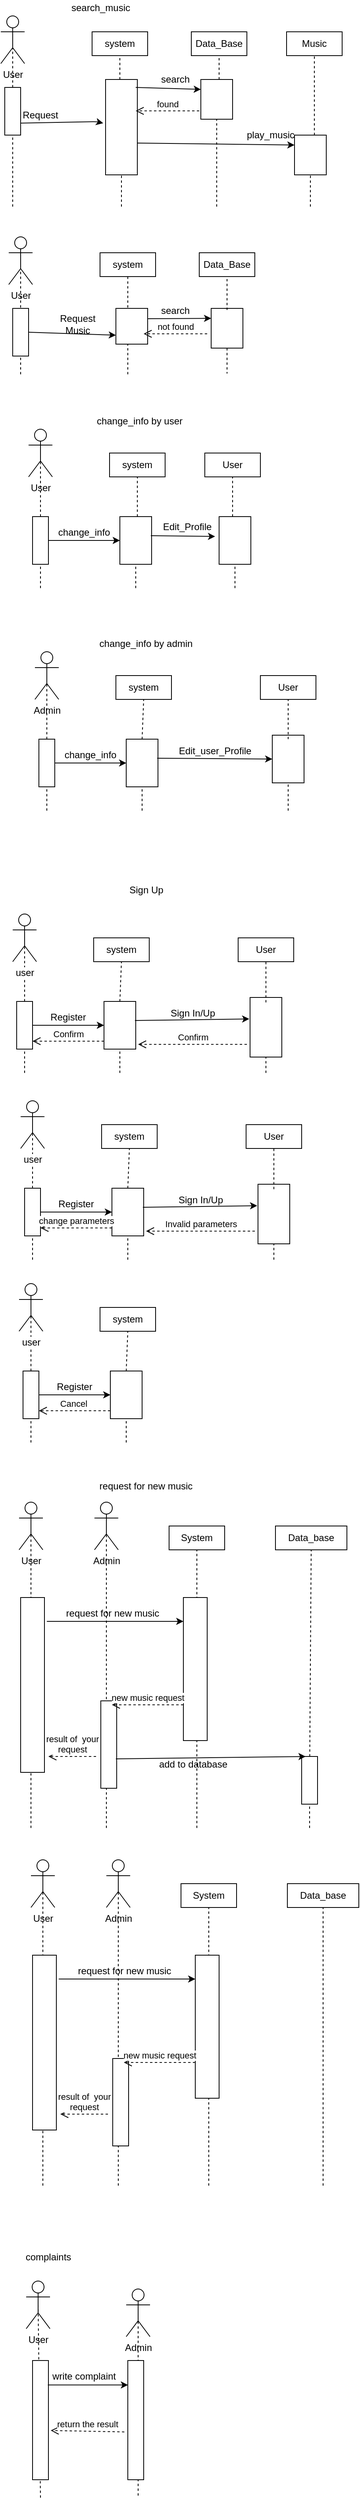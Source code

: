 <mxfile version="10.6.6" type="github"><diagram id="rSaOnDdamLWMES4_nsrw" name="Page-1"><mxGraphModel dx="797" dy="293" grid="1" gridSize="10" guides="1" tooltips="1" connect="1" arrows="1" fold="1" page="1" pageScale="1" pageWidth="850" pageHeight="1100" math="0" shadow="0"><root><mxCell id="0"/><mxCell id="1" parent="0"/><mxCell id="3tnCIt5i88Ls6T7jDAOq-1" value="User&lt;br&gt;" style="shape=umlActor;verticalLabelPosition=bottom;labelBackgroundColor=#ffffff;verticalAlign=top;html=1;outlineConnect=0;" vertex="1" parent="1"><mxGeometry x="70" y="40" width="30" height="60" as="geometry"/></mxCell><mxCell id="3tnCIt5i88Ls6T7jDAOq-4" value="system" style="rounded=0;whiteSpace=wrap;html=1;" vertex="1" parent="1"><mxGeometry x="185" y="60" width="70" height="30" as="geometry"/></mxCell><mxCell id="3tnCIt5i88Ls6T7jDAOq-5" value="Data_Base" style="rounded=0;whiteSpace=wrap;html=1;" vertex="1" parent="1"><mxGeometry x="310" y="60" width="70" height="30" as="geometry"/></mxCell><mxCell id="3tnCIt5i88Ls6T7jDAOq-6" value="Music" style="rounded=0;whiteSpace=wrap;html=1;" vertex="1" parent="1"><mxGeometry x="430" y="60" width="70" height="30" as="geometry"/></mxCell><mxCell id="3tnCIt5i88Ls6T7jDAOq-8" value="" style="endArrow=classic;html=1;" edge="1" parent="1"><mxGeometry width="50" height="50" relative="1" as="geometry"><mxPoint x="90" y="175" as="sourcePoint"/><mxPoint x="199" y="175" as="targetPoint"/><Array as="points"><mxPoint x="190" y="173"/></Array></mxGeometry></mxCell><mxCell id="3tnCIt5i88Ls6T7jDAOq-9" value="" style="rounded=0;whiteSpace=wrap;html=1;" vertex="1" parent="1"><mxGeometry x="202" y="120" width="40" height="120" as="geometry"/></mxCell><mxCell id="3tnCIt5i88Ls6T7jDAOq-10" value="Request" style="text;html=1;strokeColor=none;fillColor=none;align=center;verticalAlign=middle;whiteSpace=wrap;rounded=0;" vertex="1" parent="1"><mxGeometry x="100" y="155" width="40" height="20" as="geometry"/></mxCell><mxCell id="3tnCIt5i88Ls6T7jDAOq-11" value="" style="endArrow=classic;html=1;entryX=0;entryY=0.25;entryDx=0;entryDy=0;exitX=1;exitY=0.333;exitDx=0;exitDy=0;exitPerimeter=0;" edge="1" target="3tnCIt5i88Ls6T7jDAOq-12" parent="1"><mxGeometry width="50" height="50" relative="1" as="geometry"><mxPoint x="240" y="130" as="sourcePoint"/><mxPoint x="270" y="210" as="targetPoint"/></mxGeometry></mxCell><mxCell id="3tnCIt5i88Ls6T7jDAOq-12" value="" style="rounded=0;whiteSpace=wrap;html=1;" vertex="1" parent="1"><mxGeometry x="322" y="120" width="40" height="50" as="geometry"/></mxCell><mxCell id="3tnCIt5i88Ls6T7jDAOq-14" value="search" style="text;html=1;strokeColor=none;fillColor=none;align=center;verticalAlign=middle;whiteSpace=wrap;rounded=0;" vertex="1" parent="1"><mxGeometry x="270" y="110" width="40" height="20" as="geometry"/></mxCell><mxCell id="3tnCIt5i88Ls6T7jDAOq-15" value="" style="endArrow=classic;html=1;exitX=1;exitY=0.667;exitDx=0;exitDy=0;entryX=0;entryY=0.25;entryDx=0;entryDy=0;exitPerimeter=0;" edge="1" target="3tnCIt5i88Ls6T7jDAOq-16" parent="1" source="3tnCIt5i88Ls6T7jDAOq-9"><mxGeometry width="50" height="50" relative="1" as="geometry"><mxPoint x="366" y="203" as="sourcePoint"/><mxPoint x="454" y="198" as="targetPoint"/></mxGeometry></mxCell><mxCell id="3tnCIt5i88Ls6T7jDAOq-16" value="" style="rounded=0;whiteSpace=wrap;html=1;" vertex="1" parent="1"><mxGeometry x="440" y="190" width="40" height="50" as="geometry"/></mxCell><mxCell id="3tnCIt5i88Ls6T7jDAOq-17" value="play_music" style="text;html=1;strokeColor=none;fillColor=none;align=center;verticalAlign=middle;whiteSpace=wrap;rounded=0;" vertex="1" parent="1"><mxGeometry x="390" y="180" width="40" height="20" as="geometry"/></mxCell><mxCell id="3tnCIt5i88Ls6T7jDAOq-39" value="" style="endArrow=none;dashed=1;html=1;entryX=0.5;entryY=1;entryDx=0;entryDy=0;" edge="1" parent="1" target="3tnCIt5i88Ls6T7jDAOq-4"><mxGeometry width="50" height="50" relative="1" as="geometry"><mxPoint x="220" y="120" as="sourcePoint"/><mxPoint x="120" y="410" as="targetPoint"/></mxGeometry></mxCell><mxCell id="3tnCIt5i88Ls6T7jDAOq-40" value="" style="endArrow=none;dashed=1;html=1;entryX=0.5;entryY=1;entryDx=0;entryDy=0;" edge="1" parent="1" target="3tnCIt5i88Ls6T7jDAOq-5"><mxGeometry width="50" height="50" relative="1" as="geometry"><mxPoint x="345" y="120" as="sourcePoint"/><mxPoint x="370" y="230" as="targetPoint"/></mxGeometry></mxCell><mxCell id="3tnCIt5i88Ls6T7jDAOq-41" value="" style="endArrow=none;dashed=1;html=1;entryX=0.5;entryY=1;entryDx=0;entryDy=0;" edge="1" parent="1" target="3tnCIt5i88Ls6T7jDAOq-6"><mxGeometry width="50" height="50" relative="1" as="geometry"><mxPoint x="465" y="190" as="sourcePoint"/><mxPoint x="500" y="130" as="targetPoint"/></mxGeometry></mxCell><mxCell id="3tnCIt5i88Ls6T7jDAOq-42" value="User" style="shape=umlActor;verticalLabelPosition=bottom;labelBackgroundColor=#ffffff;verticalAlign=top;html=1;outlineConnect=0;" vertex="1" parent="1"><mxGeometry x="105" y="560" width="30" height="60" as="geometry"/></mxCell><mxCell id="3tnCIt5i88Ls6T7jDAOq-47" value="User" style="rounded=0;whiteSpace=wrap;html=1;" vertex="1" parent="1"><mxGeometry x="327" y="590" width="70" height="30" as="geometry"/></mxCell><mxCell id="3tnCIt5i88Ls6T7jDAOq-72" value="" style="endArrow=none;dashed=1;html=1;entryX=0.5;entryY=0.5;entryDx=0;entryDy=0;entryPerimeter=0;" edge="1" parent="1" target="3tnCIt5i88Ls6T7jDAOq-1"><mxGeometry width="50" height="50" relative="1" as="geometry"><mxPoint x="85" y="280" as="sourcePoint"/><mxPoint x="110" y="130" as="targetPoint"/></mxGeometry></mxCell><mxCell id="3tnCIt5i88Ls6T7jDAOq-74" value="system" style="rounded=0;whiteSpace=wrap;html=1;" vertex="1" parent="1"><mxGeometry x="207" y="590" width="70" height="30" as="geometry"/></mxCell><mxCell id="3tnCIt5i88Ls6T7jDAOq-75" value="" style="rounded=0;whiteSpace=wrap;html=1;" vertex="1" parent="1"><mxGeometry x="75" y="130" width="20" height="60" as="geometry"/></mxCell><mxCell id="3tnCIt5i88Ls6T7jDAOq-77" value="User&lt;br&gt;" style="shape=umlActor;verticalLabelPosition=bottom;labelBackgroundColor=#ffffff;verticalAlign=top;html=1;outlineConnect=0;" vertex="1" parent="1"><mxGeometry x="80" y="318" width="30" height="60" as="geometry"/></mxCell><mxCell id="3tnCIt5i88Ls6T7jDAOq-78" value="system" style="rounded=0;whiteSpace=wrap;html=1;" vertex="1" parent="1"><mxGeometry x="195" y="338" width="70" height="30" as="geometry"/></mxCell><mxCell id="3tnCIt5i88Ls6T7jDAOq-79" value="Data_Base" style="rounded=0;whiteSpace=wrap;html=1;" vertex="1" parent="1"><mxGeometry x="320" y="338" width="70" height="30" as="geometry"/></mxCell><mxCell id="3tnCIt5i88Ls6T7jDAOq-96" value="" style="rounded=0;whiteSpace=wrap;html=1;" vertex="1" parent="1"><mxGeometry x="335" y="408" width="40" height="50" as="geometry"/></mxCell><mxCell id="3tnCIt5i88Ls6T7jDAOq-100" value="" style="endArrow=none;dashed=1;html=1;entryX=0.5;entryY=1;entryDx=0;entryDy=0;" edge="1" target="3tnCIt5i88Ls6T7jDAOq-78" parent="1"><mxGeometry width="50" height="50" relative="1" as="geometry"><mxPoint x="230" y="491" as="sourcePoint"/><mxPoint x="130" y="688" as="targetPoint"/></mxGeometry></mxCell><mxCell id="3tnCIt5i88Ls6T7jDAOq-101" value="" style="endArrow=none;dashed=1;html=1;entryX=0.5;entryY=1;entryDx=0;entryDy=0;" edge="1" target="3tnCIt5i88Ls6T7jDAOq-79" parent="1"><mxGeometry width="50" height="50" relative="1" as="geometry"><mxPoint x="355" y="410" as="sourcePoint"/><mxPoint x="380" y="508" as="targetPoint"/></mxGeometry></mxCell><mxCell id="3tnCIt5i88Ls6T7jDAOq-103" value="" style="endArrow=none;dashed=1;html=1;entryX=0.5;entryY=0.5;entryDx=0;entryDy=0;entryPerimeter=0;" edge="1" target="3tnCIt5i88Ls6T7jDAOq-77" parent="1"><mxGeometry width="50" height="50" relative="1" as="geometry"><mxPoint x="95" y="491" as="sourcePoint"/><mxPoint x="120" y="408" as="targetPoint"/></mxGeometry></mxCell><mxCell id="3tnCIt5i88Ls6T7jDAOq-104" value="" style="rounded=0;whiteSpace=wrap;html=1;" vertex="1" parent="1"><mxGeometry x="85" y="408" width="20" height="60" as="geometry"/></mxCell><mxCell id="3tnCIt5i88Ls6T7jDAOq-106" value="" style="rounded=0;whiteSpace=wrap;html=1;" vertex="1" parent="1"><mxGeometry x="215" y="408" width="40" height="45" as="geometry"/></mxCell><mxCell id="3tnCIt5i88Ls6T7jDAOq-107" value="Request Music" style="text;html=1;strokeColor=none;fillColor=none;align=center;verticalAlign=middle;whiteSpace=wrap;rounded=0;" vertex="1" parent="1"><mxGeometry x="127" y="418" width="80" height="20" as="geometry"/></mxCell><mxCell id="3tnCIt5i88Ls6T7jDAOq-108" value="" style="endArrow=classic;html=1;entryX=0;entryY=0.25;entryDx=0;entryDy=0;exitX=1;exitY=0.289;exitDx=0;exitDy=0;exitPerimeter=0;" edge="1" parent="1" source="3tnCIt5i88Ls6T7jDAOq-106" target="3tnCIt5i88Ls6T7jDAOq-96"><mxGeometry width="50" height="50" relative="1" as="geometry"><mxPoint x="260" y="430.5" as="sourcePoint"/><mxPoint x="342" y="433.5" as="targetPoint"/></mxGeometry></mxCell><mxCell id="3tnCIt5i88Ls6T7jDAOq-109" value="search" style="text;html=1;strokeColor=none;fillColor=none;align=center;verticalAlign=middle;whiteSpace=wrap;rounded=0;" vertex="1" parent="1"><mxGeometry x="270" y="400.5" width="40" height="20" as="geometry"/></mxCell><mxCell id="3tnCIt5i88Ls6T7jDAOq-115" value="" style="endArrow=classic;html=1;exitX=1;exitY=0.5;exitDx=0;exitDy=0;entryX=0;entryY=0.75;entryDx=0;entryDy=0;" edge="1" parent="1" source="3tnCIt5i88Ls6T7jDAOq-104" target="3tnCIt5i88Ls6T7jDAOq-106"><mxGeometry width="50" height="50" relative="1" as="geometry"><mxPoint x="145" y="471" as="sourcePoint"/><mxPoint x="195" y="421" as="targetPoint"/></mxGeometry></mxCell><mxCell id="3tnCIt5i88Ls6T7jDAOq-116" value="search_music" style="text;html=1;strokeColor=none;fillColor=none;align=center;verticalAlign=middle;whiteSpace=wrap;rounded=0;" vertex="1" parent="1"><mxGeometry x="132" y="20" width="128" height="20" as="geometry"/></mxCell><mxCell id="3tnCIt5i88Ls6T7jDAOq-117" value="change_info by user" style="text;html=1;strokeColor=none;fillColor=none;align=center;verticalAlign=middle;whiteSpace=wrap;rounded=0;" vertex="1" parent="1"><mxGeometry x="180" y="540" width="130" height="20" as="geometry"/></mxCell><mxCell id="3tnCIt5i88Ls6T7jDAOq-121" value="" style="rounded=0;whiteSpace=wrap;html=1;" vertex="1" parent="1"><mxGeometry x="220" y="670" width="40" height="60" as="geometry"/></mxCell><mxCell id="3tnCIt5i88Ls6T7jDAOq-122" value="" style="endArrow=classic;html=1;entryX=0;entryY=0.5;entryDx=0;entryDy=0;" edge="1" target="3tnCIt5i88Ls6T7jDAOq-121" parent="1"><mxGeometry width="50" height="50" relative="1" as="geometry"><mxPoint x="120" y="700" as="sourcePoint"/><mxPoint x="220" y="725" as="targetPoint"/></mxGeometry></mxCell><mxCell id="3tnCIt5i88Ls6T7jDAOq-123" value="change_info" style="text;html=1;strokeColor=none;fillColor=none;align=center;verticalAlign=middle;whiteSpace=wrap;rounded=0;" vertex="1" parent="1"><mxGeometry x="155" y="680" width="40" height="20" as="geometry"/></mxCell><mxCell id="3tnCIt5i88Ls6T7jDAOq-125" value="" style="endArrow=classic;html=1;entryX=0;entryY=0.5;entryDx=0;entryDy=0;exitX=0.975;exitY=0.4;exitDx=0;exitDy=0;exitPerimeter=0;" edge="1" source="3tnCIt5i88Ls6T7jDAOq-121" parent="1"><mxGeometry width="50" height="50" relative="1" as="geometry"><mxPoint x="440" y="775" as="sourcePoint"/><mxPoint x="340" y="695" as="targetPoint"/></mxGeometry></mxCell><mxCell id="3tnCIt5i88Ls6T7jDAOq-126" value="Edit_Profile" style="text;html=1;strokeColor=none;fillColor=none;align=center;verticalAlign=middle;whiteSpace=wrap;rounded=0;" vertex="1" parent="1"><mxGeometry x="270" y="675" width="70" height="15" as="geometry"/></mxCell><mxCell id="3tnCIt5i88Ls6T7jDAOq-128" value="" style="endArrow=none;dashed=1;html=1;entryX=0.5;entryY=0.5;entryDx=0;entryDy=0;entryPerimeter=0;" edge="1" parent="1" target="3tnCIt5i88Ls6T7jDAOq-42"><mxGeometry width="50" height="50" relative="1" as="geometry"><mxPoint x="120" y="760" as="sourcePoint"/><mxPoint x="130" y="590" as="targetPoint"/></mxGeometry></mxCell><mxCell id="3tnCIt5i88Ls6T7jDAOq-134" value="" style="rounded=0;whiteSpace=wrap;html=1;" vertex="1" parent="1"><mxGeometry x="345" y="670" width="40" height="60" as="geometry"/></mxCell><mxCell id="3tnCIt5i88Ls6T7jDAOq-135" value="" style="endArrow=none;dashed=1;html=1;entryX=0.5;entryY=1;entryDx=0;entryDy=0;" edge="1" parent="1" target="3tnCIt5i88Ls6T7jDAOq-74"><mxGeometry width="50" height="50" relative="1" as="geometry"><mxPoint x="242" y="670" as="sourcePoint"/><mxPoint x="260" y="630" as="targetPoint"/></mxGeometry></mxCell><mxCell id="3tnCIt5i88Ls6T7jDAOq-136" value="" style="rounded=0;whiteSpace=wrap;html=1;" vertex="1" parent="1"><mxGeometry x="110" y="670" width="20" height="60" as="geometry"/></mxCell><mxCell id="3tnCIt5i88Ls6T7jDAOq-143" value="" style="endArrow=none;dashed=1;html=1;entryX=0.5;entryY=1;entryDx=0;entryDy=0;" edge="1" parent="1" target="3tnCIt5i88Ls6T7jDAOq-47"><mxGeometry width="50" height="50" relative="1" as="geometry"><mxPoint x="362" y="670" as="sourcePoint"/><mxPoint x="380" y="630" as="targetPoint"/></mxGeometry></mxCell><mxCell id="3tnCIt5i88Ls6T7jDAOq-144" value="found" style="html=1;verticalAlign=bottom;endArrow=open;dashed=1;endSize=8;" edge="1" parent="1"><mxGeometry relative="1" as="geometry"><mxPoint x="320" y="159.5" as="sourcePoint"/><mxPoint x="240" y="159.5" as="targetPoint"/></mxGeometry></mxCell><mxCell id="3tnCIt5i88Ls6T7jDAOq-148" value="not found" style="html=1;verticalAlign=bottom;endArrow=open;dashed=1;endSize=8;" edge="1" parent="1"><mxGeometry relative="1" as="geometry"><mxPoint x="330" y="440" as="sourcePoint"/><mxPoint x="250" y="440" as="targetPoint"/></mxGeometry></mxCell><mxCell id="3tnCIt5i88Ls6T7jDAOq-149" value="Admin" style="shape=umlActor;verticalLabelPosition=bottom;labelBackgroundColor=#ffffff;verticalAlign=top;html=1;outlineConnect=0;" vertex="1" parent="1"><mxGeometry x="113" y="840" width="30" height="60" as="geometry"/></mxCell><mxCell id="3tnCIt5i88Ls6T7jDAOq-150" value="User" style="rounded=0;whiteSpace=wrap;html=1;" vertex="1" parent="1"><mxGeometry x="397" y="870" width="70" height="30" as="geometry"/></mxCell><mxCell id="3tnCIt5i88Ls6T7jDAOq-151" value="system" style="rounded=0;whiteSpace=wrap;html=1;" vertex="1" parent="1"><mxGeometry x="215" y="870" width="70" height="30" as="geometry"/></mxCell><mxCell id="3tnCIt5i88Ls6T7jDAOq-152" value="change_info by admin" style="text;html=1;strokeColor=none;fillColor=none;align=center;verticalAlign=middle;whiteSpace=wrap;rounded=0;" vertex="1" parent="1"><mxGeometry x="188" y="820" width="130" height="20" as="geometry"/></mxCell><mxCell id="3tnCIt5i88Ls6T7jDAOq-153" value="" style="rounded=0;whiteSpace=wrap;html=1;" vertex="1" parent="1"><mxGeometry x="228" y="950" width="40" height="60" as="geometry"/></mxCell><mxCell id="3tnCIt5i88Ls6T7jDAOq-154" value="" style="endArrow=classic;html=1;entryX=0;entryY=0.5;entryDx=0;entryDy=0;" edge="1" target="3tnCIt5i88Ls6T7jDAOq-153" parent="1"><mxGeometry width="50" height="50" relative="1" as="geometry"><mxPoint x="128" y="980" as="sourcePoint"/><mxPoint x="228" y="1005" as="targetPoint"/></mxGeometry></mxCell><mxCell id="3tnCIt5i88Ls6T7jDAOq-155" value="change_info" style="text;html=1;strokeColor=none;fillColor=none;align=center;verticalAlign=middle;whiteSpace=wrap;rounded=0;" vertex="1" parent="1"><mxGeometry x="163" y="960" width="40" height="20" as="geometry"/></mxCell><mxCell id="3tnCIt5i88Ls6T7jDAOq-156" value="" style="endArrow=classic;html=1;entryX=0;entryY=0.5;entryDx=0;entryDy=0;exitX=0.975;exitY=0.4;exitDx=0;exitDy=0;exitPerimeter=0;" edge="1" source="3tnCIt5i88Ls6T7jDAOq-153" parent="1" target="3tnCIt5i88Ls6T7jDAOq-159"><mxGeometry width="50" height="50" relative="1" as="geometry"><mxPoint x="448" y="1055" as="sourcePoint"/><mxPoint x="348" y="975" as="targetPoint"/></mxGeometry></mxCell><mxCell id="3tnCIt5i88Ls6T7jDAOq-157" value="Edit_user_Profile" style="text;html=1;strokeColor=none;fillColor=none;align=center;verticalAlign=middle;whiteSpace=wrap;rounded=0;" vertex="1" parent="1"><mxGeometry x="310" y="955" width="60" height="20" as="geometry"/></mxCell><mxCell id="3tnCIt5i88Ls6T7jDAOq-158" value="" style="endArrow=none;dashed=1;html=1;entryX=0.5;entryY=0.5;entryDx=0;entryDy=0;entryPerimeter=0;" edge="1" target="3tnCIt5i88Ls6T7jDAOq-149" parent="1"><mxGeometry width="50" height="50" relative="1" as="geometry"><mxPoint x="128" y="1040" as="sourcePoint"/><mxPoint x="138" y="870" as="targetPoint"/></mxGeometry></mxCell><mxCell id="3tnCIt5i88Ls6T7jDAOq-159" value="" style="rounded=0;whiteSpace=wrap;html=1;" vertex="1" parent="1"><mxGeometry x="412" y="945" width="40" height="60" as="geometry"/></mxCell><mxCell id="3tnCIt5i88Ls6T7jDAOq-160" value="" style="endArrow=none;dashed=1;html=1;entryX=0.5;entryY=1;entryDx=0;entryDy=0;exitX=0.5;exitY=0;exitDx=0;exitDy=0;" edge="1" target="3tnCIt5i88Ls6T7jDAOq-151" parent="1" source="3tnCIt5i88Ls6T7jDAOq-153"><mxGeometry width="50" height="50" relative="1" as="geometry"><mxPoint x="248" y="1040" as="sourcePoint"/><mxPoint x="268" y="910" as="targetPoint"/></mxGeometry></mxCell><mxCell id="3tnCIt5i88Ls6T7jDAOq-161" value="" style="rounded=0;whiteSpace=wrap;html=1;" vertex="1" parent="1"><mxGeometry x="118" y="950" width="20" height="60" as="geometry"/></mxCell><mxCell id="3tnCIt5i88Ls6T7jDAOq-162" value="" style="endArrow=none;dashed=1;html=1;entryX=0.5;entryY=1;entryDx=0;entryDy=0;exitX=0.5;exitY=0.083;exitDx=0;exitDy=0;exitPerimeter=0;" edge="1" target="3tnCIt5i88Ls6T7jDAOq-150" parent="1" source="3tnCIt5i88Ls6T7jDAOq-159"><mxGeometry width="50" height="50" relative="1" as="geometry"><mxPoint x="432" y="940" as="sourcePoint"/><mxPoint x="388" y="910" as="targetPoint"/></mxGeometry></mxCell><mxCell id="3tnCIt5i88Ls6T7jDAOq-169" value="" style="endArrow=none;dashed=1;html=1;entryX=0.5;entryY=1;entryDx=0;entryDy=0;" edge="1" parent="1" target="3tnCIt5i88Ls6T7jDAOq-9"><mxGeometry width="50" height="50" relative="1" as="geometry"><mxPoint x="222" y="280" as="sourcePoint"/><mxPoint x="250" y="250" as="targetPoint"/></mxGeometry></mxCell><mxCell id="3tnCIt5i88Ls6T7jDAOq-170" value="" style="endArrow=none;dashed=1;html=1;entryX=0.5;entryY=1;entryDx=0;entryDy=0;" edge="1" parent="1" target="3tnCIt5i88Ls6T7jDAOq-12"><mxGeometry width="50" height="50" relative="1" as="geometry"><mxPoint x="342" y="280" as="sourcePoint"/><mxPoint x="350" y="180" as="targetPoint"/></mxGeometry></mxCell><mxCell id="3tnCIt5i88Ls6T7jDAOq-171" value="" style="endArrow=none;dashed=1;html=1;entryX=0.5;entryY=1;entryDx=0;entryDy=0;" edge="1" parent="1" target="3tnCIt5i88Ls6T7jDAOq-16"><mxGeometry width="50" height="50" relative="1" as="geometry"><mxPoint x="460" y="280" as="sourcePoint"/><mxPoint x="500" y="250" as="targetPoint"/></mxGeometry></mxCell><mxCell id="3tnCIt5i88Ls6T7jDAOq-172" value="" style="endArrow=none;dashed=1;html=1;exitX=0.5;exitY=1;exitDx=0;exitDy=0;" edge="1" parent="1" source="3tnCIt5i88Ls6T7jDAOq-96"><mxGeometry width="50" height="50" relative="1" as="geometry"><mxPoint x="350" y="490" as="sourcePoint"/><mxPoint x="355" y="490" as="targetPoint"/></mxGeometry></mxCell><mxCell id="3tnCIt5i88Ls6T7jDAOq-179" value="" style="endArrow=none;dashed=1;html=1;entryX=0.5;entryY=1;entryDx=0;entryDy=0;" edge="1" parent="1" target="3tnCIt5i88Ls6T7jDAOq-121"><mxGeometry width="50" height="50" relative="1" as="geometry"><mxPoint x="240" y="760" as="sourcePoint"/><mxPoint x="270" y="740" as="targetPoint"/></mxGeometry></mxCell><mxCell id="3tnCIt5i88Ls6T7jDAOq-180" value="" style="endArrow=none;dashed=1;html=1;entryX=0.5;entryY=1;entryDx=0;entryDy=0;" edge="1" parent="1" target="3tnCIt5i88Ls6T7jDAOq-134"><mxGeometry width="50" height="50" relative="1" as="geometry"><mxPoint x="365" y="760" as="sourcePoint"/><mxPoint x="400" y="740" as="targetPoint"/></mxGeometry></mxCell><mxCell id="3tnCIt5i88Ls6T7jDAOq-181" value="" style="endArrow=none;dashed=1;html=1;entryX=0.5;entryY=1;entryDx=0;entryDy=0;" edge="1" parent="1" target="3tnCIt5i88Ls6T7jDAOq-153"><mxGeometry width="50" height="50" relative="1" as="geometry"><mxPoint x="248" y="1040" as="sourcePoint"/><mxPoint x="260" y="1020" as="targetPoint"/></mxGeometry></mxCell><mxCell id="3tnCIt5i88Ls6T7jDAOq-182" value="" style="endArrow=none;dashed=1;html=1;entryX=0.5;entryY=1;entryDx=0;entryDy=0;" edge="1" parent="1" target="3tnCIt5i88Ls6T7jDAOq-159"><mxGeometry width="50" height="50" relative="1" as="geometry"><mxPoint x="432" y="1040" as="sourcePoint"/><mxPoint x="420" y="1030" as="targetPoint"/></mxGeometry></mxCell><mxCell id="3tnCIt5i88Ls6T7jDAOq-186" value="Sign Up" style="text;html=1;strokeColor=none;fillColor=none;align=center;verticalAlign=middle;whiteSpace=wrap;rounded=0;" vertex="1" parent="1"><mxGeometry x="167" y="1130" width="173" height="20" as="geometry"/></mxCell><mxCell id="3tnCIt5i88Ls6T7jDAOq-187" value="User" style="rounded=0;whiteSpace=wrap;html=1;" vertex="1" parent="1"><mxGeometry x="369" y="1200" width="70" height="30" as="geometry"/></mxCell><mxCell id="3tnCIt5i88Ls6T7jDAOq-188" value="system" style="rounded=0;whiteSpace=wrap;html=1;" vertex="1" parent="1"><mxGeometry x="187" y="1200" width="70" height="30" as="geometry"/></mxCell><mxCell id="3tnCIt5i88Ls6T7jDAOq-189" value="" style="rounded=0;whiteSpace=wrap;html=1;" vertex="1" parent="1"><mxGeometry x="200" y="1280" width="40" height="60" as="geometry"/></mxCell><mxCell id="3tnCIt5i88Ls6T7jDAOq-190" value="" style="endArrow=classic;html=1;entryX=0;entryY=0.5;entryDx=0;entryDy=0;" edge="1" target="3tnCIt5i88Ls6T7jDAOq-189" parent="1"><mxGeometry width="50" height="50" relative="1" as="geometry"><mxPoint x="100" y="1310" as="sourcePoint"/><mxPoint x="200" y="1335" as="targetPoint"/></mxGeometry></mxCell><mxCell id="3tnCIt5i88Ls6T7jDAOq-191" value="Register" style="text;html=1;strokeColor=none;fillColor=none;align=center;verticalAlign=middle;whiteSpace=wrap;rounded=0;" vertex="1" parent="1"><mxGeometry x="135" y="1290" width="40" height="20" as="geometry"/></mxCell><mxCell id="3tnCIt5i88Ls6T7jDAOq-192" value="" style="endArrow=classic;html=1;exitX=0.975;exitY=0.4;exitDx=0;exitDy=0;exitPerimeter=0;" edge="1" source="3tnCIt5i88Ls6T7jDAOq-189" parent="1"><mxGeometry width="50" height="50" relative="1" as="geometry"><mxPoint x="420" y="1385" as="sourcePoint"/><mxPoint x="383" y="1302" as="targetPoint"/></mxGeometry></mxCell><mxCell id="3tnCIt5i88Ls6T7jDAOq-193" value="Sign In/Up" style="text;html=1;strokeColor=none;fillColor=none;align=center;verticalAlign=middle;whiteSpace=wrap;rounded=0;" vertex="1" parent="1"><mxGeometry x="282" y="1285" width="60" height="20" as="geometry"/></mxCell><mxCell id="3tnCIt5i88Ls6T7jDAOq-194" value="" style="endArrow=none;dashed=1;html=1;entryX=0.5;entryY=0.5;entryDx=0;entryDy=0;entryPerimeter=0;" edge="1" target="3tnCIt5i88Ls6T7jDAOq-201" parent="1"><mxGeometry width="50" height="50" relative="1" as="geometry"><mxPoint x="100" y="1370" as="sourcePoint"/><mxPoint x="110" y="1200" as="targetPoint"/></mxGeometry></mxCell><mxCell id="3tnCIt5i88Ls6T7jDAOq-195" value="" style="rounded=0;whiteSpace=wrap;html=1;" vertex="1" parent="1"><mxGeometry x="384" y="1275" width="40" height="75" as="geometry"/></mxCell><mxCell id="3tnCIt5i88Ls6T7jDAOq-196" value="" style="endArrow=none;dashed=1;html=1;entryX=0.5;entryY=1;entryDx=0;entryDy=0;exitX=0.5;exitY=0;exitDx=0;exitDy=0;" edge="1" source="3tnCIt5i88Ls6T7jDAOq-189" target="3tnCIt5i88Ls6T7jDAOq-188" parent="1"><mxGeometry width="50" height="50" relative="1" as="geometry"><mxPoint x="220" y="1370" as="sourcePoint"/><mxPoint x="240" y="1240" as="targetPoint"/></mxGeometry></mxCell><mxCell id="3tnCIt5i88Ls6T7jDAOq-197" value="" style="rounded=0;whiteSpace=wrap;html=1;" vertex="1" parent="1"><mxGeometry x="90" y="1280" width="20" height="60" as="geometry"/></mxCell><mxCell id="3tnCIt5i88Ls6T7jDAOq-198" value="" style="endArrow=none;dashed=1;html=1;entryX=0.5;entryY=1;entryDx=0;entryDy=0;exitX=0.5;exitY=0.083;exitDx=0;exitDy=0;exitPerimeter=0;" edge="1" source="3tnCIt5i88Ls6T7jDAOq-195" target="3tnCIt5i88Ls6T7jDAOq-187" parent="1"><mxGeometry width="50" height="50" relative="1" as="geometry"><mxPoint x="404" y="1270" as="sourcePoint"/><mxPoint x="360" y="1240" as="targetPoint"/></mxGeometry></mxCell><mxCell id="3tnCIt5i88Ls6T7jDAOq-199" value="" style="endArrow=none;dashed=1;html=1;entryX=0.5;entryY=1;entryDx=0;entryDy=0;" edge="1" target="3tnCIt5i88Ls6T7jDAOq-189" parent="1"><mxGeometry width="50" height="50" relative="1" as="geometry"><mxPoint x="220" y="1370" as="sourcePoint"/><mxPoint x="232" y="1350" as="targetPoint"/></mxGeometry></mxCell><mxCell id="3tnCIt5i88Ls6T7jDAOq-200" value="" style="endArrow=none;dashed=1;html=1;entryX=0.5;entryY=1;entryDx=0;entryDy=0;" edge="1" target="3tnCIt5i88Ls6T7jDAOq-195" parent="1"><mxGeometry width="50" height="50" relative="1" as="geometry"><mxPoint x="404" y="1370" as="sourcePoint"/><mxPoint x="392" y="1360" as="targetPoint"/></mxGeometry></mxCell><mxCell id="3tnCIt5i88Ls6T7jDAOq-201" value="user" style="shape=umlActor;verticalLabelPosition=bottom;labelBackgroundColor=#ffffff;verticalAlign=top;html=1;outlineConnect=0;" vertex="1" parent="1"><mxGeometry x="85" y="1170" width="30" height="60" as="geometry"/></mxCell><mxCell id="3tnCIt5i88Ls6T7jDAOq-202" value="Confirm" style="html=1;verticalAlign=bottom;endArrow=open;dashed=1;endSize=8;entryX=1.075;entryY=0.9;entryDx=0;entryDy=0;entryPerimeter=0;" edge="1" parent="1" target="3tnCIt5i88Ls6T7jDAOq-189"><mxGeometry relative="1" as="geometry"><mxPoint x="380" y="1334" as="sourcePoint"/><mxPoint x="280" y="1320" as="targetPoint"/></mxGeometry></mxCell><mxCell id="3tnCIt5i88Ls6T7jDAOq-203" value="Confirm" style="html=1;verticalAlign=bottom;endArrow=open;dashed=1;endSize=8;exitX=0;exitY=0.833;exitDx=0;exitDy=0;exitPerimeter=0;" edge="1" parent="1" source="3tnCIt5i88Ls6T7jDAOq-189"><mxGeometry relative="1" as="geometry"><mxPoint x="190" y="1330" as="sourcePoint"/><mxPoint x="110" y="1330" as="targetPoint"/></mxGeometry></mxCell><mxCell id="3tnCIt5i88Ls6T7jDAOq-204" value="User" style="rounded=0;whiteSpace=wrap;html=1;" vertex="1" parent="1"><mxGeometry x="379" y="1435" width="70" height="30" as="geometry"/></mxCell><mxCell id="3tnCIt5i88Ls6T7jDAOq-205" value="system" style="rounded=0;whiteSpace=wrap;html=1;" vertex="1" parent="1"><mxGeometry x="197" y="1435" width="70" height="30" as="geometry"/></mxCell><mxCell id="3tnCIt5i88Ls6T7jDAOq-206" value="" style="rounded=0;whiteSpace=wrap;html=1;" vertex="1" parent="1"><mxGeometry x="210" y="1515" width="40" height="60" as="geometry"/></mxCell><mxCell id="3tnCIt5i88Ls6T7jDAOq-207" value="" style="endArrow=classic;html=1;entryX=0;entryY=0.5;entryDx=0;entryDy=0;" edge="1" target="3tnCIt5i88Ls6T7jDAOq-206" parent="1"><mxGeometry width="50" height="50" relative="1" as="geometry"><mxPoint x="110" y="1545" as="sourcePoint"/><mxPoint x="210" y="1570" as="targetPoint"/></mxGeometry></mxCell><mxCell id="3tnCIt5i88Ls6T7jDAOq-208" value="Register" style="text;html=1;strokeColor=none;fillColor=none;align=center;verticalAlign=middle;whiteSpace=wrap;rounded=0;" vertex="1" parent="1"><mxGeometry x="145" y="1525" width="40" height="20" as="geometry"/></mxCell><mxCell id="3tnCIt5i88Ls6T7jDAOq-209" value="" style="endArrow=classic;html=1;exitX=0.975;exitY=0.4;exitDx=0;exitDy=0;exitPerimeter=0;" edge="1" source="3tnCIt5i88Ls6T7jDAOq-206" parent="1"><mxGeometry width="50" height="50" relative="1" as="geometry"><mxPoint x="430" y="1620" as="sourcePoint"/><mxPoint x="393" y="1537" as="targetPoint"/></mxGeometry></mxCell><mxCell id="3tnCIt5i88Ls6T7jDAOq-210" value="Sign In/Up" style="text;html=1;strokeColor=none;fillColor=none;align=center;verticalAlign=middle;whiteSpace=wrap;rounded=0;" vertex="1" parent="1"><mxGeometry x="292" y="1520" width="60" height="20" as="geometry"/></mxCell><mxCell id="3tnCIt5i88Ls6T7jDAOq-211" value="" style="endArrow=none;dashed=1;html=1;entryX=0.5;entryY=0.5;entryDx=0;entryDy=0;entryPerimeter=0;" edge="1" target="3tnCIt5i88Ls6T7jDAOq-218" parent="1"><mxGeometry width="50" height="50" relative="1" as="geometry"><mxPoint x="110" y="1605" as="sourcePoint"/><mxPoint x="120" y="1435" as="targetPoint"/></mxGeometry></mxCell><mxCell id="3tnCIt5i88Ls6T7jDAOq-212" value="" style="rounded=0;whiteSpace=wrap;html=1;" vertex="1" parent="1"><mxGeometry x="394" y="1510" width="40" height="75" as="geometry"/></mxCell><mxCell id="3tnCIt5i88Ls6T7jDAOq-213" value="" style="endArrow=none;dashed=1;html=1;entryX=0.5;entryY=1;entryDx=0;entryDy=0;exitX=0.5;exitY=0;exitDx=0;exitDy=0;" edge="1" source="3tnCIt5i88Ls6T7jDAOq-206" target="3tnCIt5i88Ls6T7jDAOq-205" parent="1"><mxGeometry width="50" height="50" relative="1" as="geometry"><mxPoint x="230" y="1605" as="sourcePoint"/><mxPoint x="250" y="1475" as="targetPoint"/></mxGeometry></mxCell><mxCell id="3tnCIt5i88Ls6T7jDAOq-214" value="" style="rounded=0;whiteSpace=wrap;html=1;" vertex="1" parent="1"><mxGeometry x="100" y="1515" width="20" height="60" as="geometry"/></mxCell><mxCell id="3tnCIt5i88Ls6T7jDAOq-215" value="" style="endArrow=none;dashed=1;html=1;entryX=0.5;entryY=1;entryDx=0;entryDy=0;exitX=0.5;exitY=0.083;exitDx=0;exitDy=0;exitPerimeter=0;" edge="1" source="3tnCIt5i88Ls6T7jDAOq-212" target="3tnCIt5i88Ls6T7jDAOq-204" parent="1"><mxGeometry width="50" height="50" relative="1" as="geometry"><mxPoint x="414" y="1505" as="sourcePoint"/><mxPoint x="370" y="1475" as="targetPoint"/></mxGeometry></mxCell><mxCell id="3tnCIt5i88Ls6T7jDAOq-216" value="" style="endArrow=none;dashed=1;html=1;entryX=0.5;entryY=1;entryDx=0;entryDy=0;" edge="1" target="3tnCIt5i88Ls6T7jDAOq-206" parent="1"><mxGeometry width="50" height="50" relative="1" as="geometry"><mxPoint x="230" y="1605" as="sourcePoint"/><mxPoint x="242" y="1585" as="targetPoint"/></mxGeometry></mxCell><mxCell id="3tnCIt5i88Ls6T7jDAOq-217" value="" style="endArrow=none;dashed=1;html=1;entryX=0.5;entryY=1;entryDx=0;entryDy=0;" edge="1" target="3tnCIt5i88Ls6T7jDAOq-212" parent="1"><mxGeometry width="50" height="50" relative="1" as="geometry"><mxPoint x="414" y="1605" as="sourcePoint"/><mxPoint x="402" y="1595" as="targetPoint"/></mxGeometry></mxCell><mxCell id="3tnCIt5i88Ls6T7jDAOq-218" value="user" style="shape=umlActor;verticalLabelPosition=bottom;labelBackgroundColor=#ffffff;verticalAlign=top;html=1;outlineConnect=0;" vertex="1" parent="1"><mxGeometry x="95" y="1405" width="30" height="60" as="geometry"/></mxCell><mxCell id="3tnCIt5i88Ls6T7jDAOq-219" value="Invalid parameters" style="html=1;verticalAlign=bottom;endArrow=open;dashed=1;endSize=8;entryX=1.075;entryY=0.9;entryDx=0;entryDy=0;entryPerimeter=0;" edge="1" target="3tnCIt5i88Ls6T7jDAOq-206" parent="1"><mxGeometry relative="1" as="geometry"><mxPoint x="390" y="1569" as="sourcePoint"/><mxPoint x="290" y="1555" as="targetPoint"/></mxGeometry></mxCell><mxCell id="3tnCIt5i88Ls6T7jDAOq-220" value="change parameters" style="html=1;verticalAlign=bottom;endArrow=open;dashed=1;endSize=8;exitX=0;exitY=0.833;exitDx=0;exitDy=0;exitPerimeter=0;" edge="1" source="3tnCIt5i88Ls6T7jDAOq-206" parent="1"><mxGeometry relative="1" as="geometry"><mxPoint x="200" y="1565" as="sourcePoint"/><mxPoint x="120" y="1565" as="targetPoint"/></mxGeometry></mxCell><mxCell id="3tnCIt5i88Ls6T7jDAOq-224" value="system" style="rounded=0;whiteSpace=wrap;html=1;" vertex="1" parent="1"><mxGeometry x="195" y="1665" width="70" height="30" as="geometry"/></mxCell><mxCell id="3tnCIt5i88Ls6T7jDAOq-225" value="" style="rounded=0;whiteSpace=wrap;html=1;" vertex="1" parent="1"><mxGeometry x="208" y="1745" width="40" height="60" as="geometry"/></mxCell><mxCell id="3tnCIt5i88Ls6T7jDAOq-226" value="" style="endArrow=classic;html=1;entryX=0;entryY=0.5;entryDx=0;entryDy=0;" edge="1" target="3tnCIt5i88Ls6T7jDAOq-225" parent="1"><mxGeometry width="50" height="50" relative="1" as="geometry"><mxPoint x="108" y="1775" as="sourcePoint"/><mxPoint x="208" y="1800" as="targetPoint"/></mxGeometry></mxCell><mxCell id="3tnCIt5i88Ls6T7jDAOq-227" value="Register" style="text;html=1;strokeColor=none;fillColor=none;align=center;verticalAlign=middle;whiteSpace=wrap;rounded=0;" vertex="1" parent="1"><mxGeometry x="143" y="1755" width="40" height="20" as="geometry"/></mxCell><mxCell id="3tnCIt5i88Ls6T7jDAOq-230" value="" style="endArrow=none;dashed=1;html=1;entryX=0.5;entryY=0.5;entryDx=0;entryDy=0;entryPerimeter=0;" edge="1" target="3tnCIt5i88Ls6T7jDAOq-237" parent="1"><mxGeometry width="50" height="50" relative="1" as="geometry"><mxPoint x="108" y="1835" as="sourcePoint"/><mxPoint x="118" y="1665" as="targetPoint"/></mxGeometry></mxCell><mxCell id="3tnCIt5i88Ls6T7jDAOq-232" value="" style="endArrow=none;dashed=1;html=1;entryX=0.5;entryY=1;entryDx=0;entryDy=0;exitX=0.5;exitY=0;exitDx=0;exitDy=0;" edge="1" source="3tnCIt5i88Ls6T7jDAOq-225" target="3tnCIt5i88Ls6T7jDAOq-224" parent="1"><mxGeometry width="50" height="50" relative="1" as="geometry"><mxPoint x="228" y="1835" as="sourcePoint"/><mxPoint x="248" y="1705" as="targetPoint"/></mxGeometry></mxCell><mxCell id="3tnCIt5i88Ls6T7jDAOq-233" value="" style="rounded=0;whiteSpace=wrap;html=1;" vertex="1" parent="1"><mxGeometry x="98" y="1745" width="20" height="60" as="geometry"/></mxCell><mxCell id="3tnCIt5i88Ls6T7jDAOq-235" value="" style="endArrow=none;dashed=1;html=1;entryX=0.5;entryY=1;entryDx=0;entryDy=0;" edge="1" target="3tnCIt5i88Ls6T7jDAOq-225" parent="1"><mxGeometry width="50" height="50" relative="1" as="geometry"><mxPoint x="228" y="1835" as="sourcePoint"/><mxPoint x="240" y="1815" as="targetPoint"/></mxGeometry></mxCell><mxCell id="3tnCIt5i88Ls6T7jDAOq-237" value="user" style="shape=umlActor;verticalLabelPosition=bottom;labelBackgroundColor=#ffffff;verticalAlign=top;html=1;outlineConnect=0;" vertex="1" parent="1"><mxGeometry x="93" y="1635" width="30" height="60" as="geometry"/></mxCell><mxCell id="3tnCIt5i88Ls6T7jDAOq-239" value="Cancel&amp;nbsp;" style="html=1;verticalAlign=bottom;endArrow=open;dashed=1;endSize=8;exitX=0;exitY=0.833;exitDx=0;exitDy=0;exitPerimeter=0;" edge="1" source="3tnCIt5i88Ls6T7jDAOq-225" parent="1"><mxGeometry relative="1" as="geometry"><mxPoint x="198" y="1795" as="sourcePoint"/><mxPoint x="118" y="1795" as="targetPoint"/></mxGeometry></mxCell><mxCell id="3tnCIt5i88Ls6T7jDAOq-240" value="request for new music" style="text;html=1;strokeColor=none;fillColor=none;align=center;verticalAlign=middle;whiteSpace=wrap;rounded=0;" vertex="1" parent="1"><mxGeometry x="123" y="1880" width="260" height="20" as="geometry"/></mxCell><mxCell id="3tnCIt5i88Ls6T7jDAOq-241" value="User" style="shape=umlActor;verticalLabelPosition=bottom;labelBackgroundColor=#ffffff;verticalAlign=top;html=1;outlineConnect=0;" vertex="1" parent="1"><mxGeometry x="93" y="1910" width="30" height="60" as="geometry"/></mxCell><mxCell id="3tnCIt5i88Ls6T7jDAOq-243" value="Admin" style="shape=umlActor;verticalLabelPosition=bottom;labelBackgroundColor=#ffffff;verticalAlign=top;html=1;outlineConnect=0;" vertex="1" parent="1"><mxGeometry x="188" y="1910" width="30" height="60" as="geometry"/></mxCell><mxCell id="3tnCIt5i88Ls6T7jDAOq-244" value="System" style="rounded=0;whiteSpace=wrap;html=1;" vertex="1" parent="1"><mxGeometry x="282" y="1940" width="70" height="30" as="geometry"/></mxCell><mxCell id="3tnCIt5i88Ls6T7jDAOq-246" value="Data_base" style="rounded=0;whiteSpace=wrap;html=1;" vertex="1" parent="1"><mxGeometry x="416" y="1940" width="90" height="30" as="geometry"/></mxCell><mxCell id="3tnCIt5i88Ls6T7jDAOq-249" value="" style="endArrow=none;dashed=1;html=1;entryX=0.5;entryY=0.5;entryDx=0;entryDy=0;entryPerimeter=0;" edge="1" parent="1" target="3tnCIt5i88Ls6T7jDAOq-241"><mxGeometry width="50" height="50" relative="1" as="geometry"><mxPoint x="108" y="2320" as="sourcePoint"/><mxPoint x="100" y="1970" as="targetPoint"/></mxGeometry></mxCell><mxCell id="3tnCIt5i88Ls6T7jDAOq-250" value="" style="endArrow=none;dashed=1;html=1;entryX=0.5;entryY=0.5;entryDx=0;entryDy=0;entryPerimeter=0;" edge="1" parent="1" target="3tnCIt5i88Ls6T7jDAOq-243"><mxGeometry width="50" height="50" relative="1" as="geometry"><mxPoint x="203" y="2320" as="sourcePoint"/><mxPoint x="230" y="2000" as="targetPoint"/></mxGeometry></mxCell><mxCell id="3tnCIt5i88Ls6T7jDAOq-251" value="" style="endArrow=none;dashed=1;html=1;entryX=0.5;entryY=1;entryDx=0;entryDy=0;" edge="1" parent="1" target="3tnCIt5i88Ls6T7jDAOq-244"><mxGeometry width="50" height="50" relative="1" as="geometry"><mxPoint x="317" y="2320" as="sourcePoint"/><mxPoint x="330" y="2000" as="targetPoint"/></mxGeometry></mxCell><mxCell id="3tnCIt5i88Ls6T7jDAOq-252" value="" style="endArrow=none;dashed=1;html=1;entryX=0.5;entryY=1;entryDx=0;entryDy=0;" edge="1" parent="1" source="3tnCIt5i88Ls6T7jDAOq-260" target="3tnCIt5i88Ls6T7jDAOq-246"><mxGeometry width="50" height="50" relative="1" as="geometry"><mxPoint x="461" y="2380" as="sourcePoint"/><mxPoint x="490" y="2020" as="targetPoint"/></mxGeometry></mxCell><mxCell id="3tnCIt5i88Ls6T7jDAOq-253" value="" style="rounded=0;whiteSpace=wrap;html=1;" vertex="1" parent="1"><mxGeometry x="95" y="2030" width="30" height="220" as="geometry"/></mxCell><mxCell id="3tnCIt5i88Ls6T7jDAOq-254" value="" style="rounded=0;whiteSpace=wrap;html=1;" vertex="1" parent="1"><mxGeometry x="300" y="2030" width="30" height="180" as="geometry"/></mxCell><mxCell id="3tnCIt5i88Ls6T7jDAOq-255" value="" style="endArrow=classic;html=1;" edge="1" parent="1" target="3tnCIt5i88Ls6T7jDAOq-254"><mxGeometry width="50" height="50" relative="1" as="geometry"><mxPoint x="128" y="2060" as="sourcePoint"/><mxPoint x="220" y="2040" as="targetPoint"/><Array as="points"><mxPoint x="300" y="2060"/></Array></mxGeometry></mxCell><mxCell id="3tnCIt5i88Ls6T7jDAOq-256" value="request for new music" style="text;html=1;strokeColor=none;fillColor=none;align=center;verticalAlign=middle;whiteSpace=wrap;rounded=0;" vertex="1" parent="1"><mxGeometry x="140" y="2040" width="142" height="20" as="geometry"/></mxCell><mxCell id="3tnCIt5i88Ls6T7jDAOq-258" value="" style="rounded=0;whiteSpace=wrap;html=1;" vertex="1" parent="1"><mxGeometry x="196" y="2160" width="20" height="110" as="geometry"/></mxCell><mxCell id="3tnCIt5i88Ls6T7jDAOq-259" value="new music request" style="html=1;verticalAlign=bottom;endArrow=open;dashed=1;endSize=8;exitX=0;exitY=0.75;exitDx=0;exitDy=0;" edge="1" parent="1" source="3tnCIt5i88Ls6T7jDAOq-254"><mxGeometry relative="1" as="geometry"><mxPoint x="290" y="2170" as="sourcePoint"/><mxPoint x="210" y="2165" as="targetPoint"/></mxGeometry></mxCell><mxCell id="3tnCIt5i88Ls6T7jDAOq-260" value="" style="rounded=0;whiteSpace=wrap;html=1;" vertex="1" parent="1"><mxGeometry x="449" y="2230" width="20" height="60" as="geometry"/></mxCell><mxCell id="3tnCIt5i88Ls6T7jDAOq-261" value="" style="endArrow=none;dashed=1;html=1;entryX=0.5;entryY=1;entryDx=0;entryDy=0;" edge="1" parent="1" target="3tnCIt5i88Ls6T7jDAOq-260"><mxGeometry width="50" height="50" relative="1" as="geometry"><mxPoint x="459" y="2320" as="sourcePoint"/><mxPoint x="461" y="1970" as="targetPoint"/></mxGeometry></mxCell><mxCell id="3tnCIt5i88Ls6T7jDAOq-262" value="" style="endArrow=classic;html=1;exitX=0.95;exitY=0.664;exitDx=0;exitDy=0;entryX=0.25;entryY=0;entryDx=0;entryDy=0;exitPerimeter=0;" edge="1" parent="1" source="3tnCIt5i88Ls6T7jDAOq-258" target="3tnCIt5i88Ls6T7jDAOq-260"><mxGeometry width="50" height="50" relative="1" as="geometry"><mxPoint x="250" y="2290" as="sourcePoint"/><mxPoint x="300" y="2240" as="targetPoint"/></mxGeometry></mxCell><mxCell id="3tnCIt5i88Ls6T7jDAOq-263" value="add to database" style="text;html=1;strokeColor=none;fillColor=none;align=center;verticalAlign=middle;whiteSpace=wrap;rounded=0;" vertex="1" parent="1"><mxGeometry x="245" y="2230" width="135" height="20" as="geometry"/></mxCell><mxCell id="3tnCIt5i88Ls6T7jDAOq-264" value="result of&amp;nbsp; your&lt;br&gt;request&lt;br&gt;" style="html=1;verticalAlign=bottom;endArrow=open;dashed=1;endSize=8;" edge="1" parent="1"><mxGeometry relative="1" as="geometry"><mxPoint x="190" y="2230" as="sourcePoint"/><mxPoint x="130" y="2230" as="targetPoint"/></mxGeometry></mxCell><mxCell id="3tnCIt5i88Ls6T7jDAOq-268" value="User" style="shape=umlActor;verticalLabelPosition=bottom;labelBackgroundColor=#ffffff;verticalAlign=top;html=1;outlineConnect=0;" vertex="1" parent="1"><mxGeometry x="108" y="2360" width="30" height="60" as="geometry"/></mxCell><mxCell id="3tnCIt5i88Ls6T7jDAOq-269" value="Admin" style="shape=umlActor;verticalLabelPosition=bottom;labelBackgroundColor=#ffffff;verticalAlign=top;html=1;outlineConnect=0;" vertex="1" parent="1"><mxGeometry x="203" y="2360" width="30" height="60" as="geometry"/></mxCell><mxCell id="3tnCIt5i88Ls6T7jDAOq-270" value="System" style="rounded=0;whiteSpace=wrap;html=1;" vertex="1" parent="1"><mxGeometry x="297" y="2390" width="70" height="30" as="geometry"/></mxCell><mxCell id="3tnCIt5i88Ls6T7jDAOq-271" value="Data_base" style="rounded=0;whiteSpace=wrap;html=1;" vertex="1" parent="1"><mxGeometry x="431" y="2390" width="90" height="30" as="geometry"/></mxCell><mxCell id="3tnCIt5i88Ls6T7jDAOq-272" value="" style="endArrow=none;dashed=1;html=1;entryX=0.5;entryY=0.5;entryDx=0;entryDy=0;entryPerimeter=0;" edge="1" target="3tnCIt5i88Ls6T7jDAOq-268" parent="1"><mxGeometry width="50" height="50" relative="1" as="geometry"><mxPoint x="123.0" y="2770" as="sourcePoint"/><mxPoint x="115" y="2420" as="targetPoint"/></mxGeometry></mxCell><mxCell id="3tnCIt5i88Ls6T7jDAOq-273" value="" style="endArrow=none;dashed=1;html=1;entryX=0.5;entryY=0.5;entryDx=0;entryDy=0;entryPerimeter=0;" edge="1" target="3tnCIt5i88Ls6T7jDAOq-269" parent="1"><mxGeometry width="50" height="50" relative="1" as="geometry"><mxPoint x="218.0" y="2770" as="sourcePoint"/><mxPoint x="245" y="2450" as="targetPoint"/></mxGeometry></mxCell><mxCell id="3tnCIt5i88Ls6T7jDAOq-274" value="" style="endArrow=none;dashed=1;html=1;entryX=0.5;entryY=1;entryDx=0;entryDy=0;" edge="1" target="3tnCIt5i88Ls6T7jDAOq-270" parent="1"><mxGeometry width="50" height="50" relative="1" as="geometry"><mxPoint x="332" y="2770" as="sourcePoint"/><mxPoint x="345" y="2450" as="targetPoint"/></mxGeometry></mxCell><mxCell id="3tnCIt5i88Ls6T7jDAOq-275" value="" style="endArrow=none;dashed=1;html=1;entryX=0.5;entryY=1;entryDx=0;entryDy=0;" edge="1" target="3tnCIt5i88Ls6T7jDAOq-271" parent="1"><mxGeometry width="50" height="50" relative="1" as="geometry"><mxPoint x="476" y="2770" as="sourcePoint"/><mxPoint x="505" y="2470" as="targetPoint"/></mxGeometry></mxCell><mxCell id="3tnCIt5i88Ls6T7jDAOq-276" value="" style="rounded=0;whiteSpace=wrap;html=1;" vertex="1" parent="1"><mxGeometry x="110" y="2480" width="30" height="220" as="geometry"/></mxCell><mxCell id="3tnCIt5i88Ls6T7jDAOq-277" value="" style="rounded=0;whiteSpace=wrap;html=1;" vertex="1" parent="1"><mxGeometry x="315" y="2480" width="30" height="180" as="geometry"/></mxCell><mxCell id="3tnCIt5i88Ls6T7jDAOq-278" value="" style="endArrow=classic;html=1;" edge="1" target="3tnCIt5i88Ls6T7jDAOq-277" parent="1"><mxGeometry width="50" height="50" relative="1" as="geometry"><mxPoint x="143.0" y="2510" as="sourcePoint"/><mxPoint x="235" y="2490" as="targetPoint"/><Array as="points"><mxPoint x="315" y="2510"/></Array></mxGeometry></mxCell><mxCell id="3tnCIt5i88Ls6T7jDAOq-279" value="request for new music" style="text;html=1;strokeColor=none;fillColor=none;align=center;verticalAlign=middle;whiteSpace=wrap;rounded=0;" vertex="1" parent="1"><mxGeometry x="155" y="2490" width="142" height="20" as="geometry"/></mxCell><mxCell id="3tnCIt5i88Ls6T7jDAOq-280" value="" style="rounded=0;whiteSpace=wrap;html=1;" vertex="1" parent="1"><mxGeometry x="211" y="2610" width="20" height="110" as="geometry"/></mxCell><mxCell id="3tnCIt5i88Ls6T7jDAOq-281" value="new music request" style="html=1;verticalAlign=bottom;endArrow=open;dashed=1;endSize=8;exitX=0;exitY=0.75;exitDx=0;exitDy=0;" edge="1" source="3tnCIt5i88Ls6T7jDAOq-277" parent="1"><mxGeometry relative="1" as="geometry"><mxPoint x="305" y="2620" as="sourcePoint"/><mxPoint x="225" y="2615" as="targetPoint"/></mxGeometry></mxCell><mxCell id="3tnCIt5i88Ls6T7jDAOq-286" value="result of&amp;nbsp; your&lt;br&gt;request&lt;br&gt;" style="html=1;verticalAlign=bottom;endArrow=open;dashed=1;endSize=8;" edge="1" parent="1"><mxGeometry relative="1" as="geometry"><mxPoint x="205" y="2680" as="sourcePoint"/><mxPoint x="145" y="2680" as="targetPoint"/></mxGeometry></mxCell><mxCell id="3tnCIt5i88Ls6T7jDAOq-287" value="complaints" style="text;html=1;strokeColor=none;fillColor=none;align=center;verticalAlign=middle;whiteSpace=wrap;rounded=0;" vertex="1" parent="1"><mxGeometry x="80" y="2850" width="100" height="20" as="geometry"/></mxCell><mxCell id="3tnCIt5i88Ls6T7jDAOq-288" value="User" style="shape=umlActor;verticalLabelPosition=bottom;labelBackgroundColor=#ffffff;verticalAlign=top;html=1;outlineConnect=0;" vertex="1" parent="1"><mxGeometry x="102" y="2890" width="30" height="60" as="geometry"/></mxCell><mxCell id="3tnCIt5i88Ls6T7jDAOq-289" value="Admin" style="shape=umlActor;verticalLabelPosition=bottom;labelBackgroundColor=#ffffff;verticalAlign=top;html=1;outlineConnect=0;" vertex="1" parent="1"><mxGeometry x="228" y="2900" width="30" height="60" as="geometry"/></mxCell><mxCell id="3tnCIt5i88Ls6T7jDAOq-290" value="" style="endArrow=none;dashed=1;html=1;entryX=0.5;entryY=0.5;entryDx=0;entryDy=0;entryPerimeter=0;" edge="1" parent="1"><mxGeometry width="50" height="50" relative="1" as="geometry"><mxPoint x="120" y="3162.636" as="sourcePoint"/><mxPoint x="117" y="2919" as="targetPoint"/></mxGeometry></mxCell><mxCell id="3tnCIt5i88Ls6T7jDAOq-291" value="" style="endArrow=none;dashed=1;html=1;entryX=0.5;entryY=0.5;entryDx=0;entryDy=0;entryPerimeter=0;" edge="1" parent="1" target="3tnCIt5i88Ls6T7jDAOq-289"><mxGeometry width="50" height="50" relative="1" as="geometry"><mxPoint x="243" y="3160" as="sourcePoint"/><mxPoint x="260" y="3000" as="targetPoint"/></mxGeometry></mxCell><mxCell id="3tnCIt5i88Ls6T7jDAOq-292" value="" style="rounded=0;whiteSpace=wrap;html=1;" vertex="1" parent="1"><mxGeometry x="110" y="2990" width="20" height="150" as="geometry"/></mxCell><mxCell id="3tnCIt5i88Ls6T7jDAOq-293" value="" style="rounded=0;whiteSpace=wrap;html=1;" vertex="1" parent="1"><mxGeometry x="230" y="2990" width="20" height="150" as="geometry"/></mxCell><mxCell id="3tnCIt5i88Ls6T7jDAOq-294" value="" style="endArrow=classic;html=1;entryX=0.01;entryY=0.205;entryDx=0;entryDy=0;entryPerimeter=0;exitX=0.964;exitY=0.205;exitDx=0;exitDy=0;exitPerimeter=0;" edge="1" parent="1" source="3tnCIt5i88Ls6T7jDAOq-292" target="3tnCIt5i88Ls6T7jDAOq-293"><mxGeometry width="50" height="50" relative="1" as="geometry"><mxPoint x="150" y="3040" as="sourcePoint"/><mxPoint x="200" y="2990" as="targetPoint"/></mxGeometry></mxCell><mxCell id="3tnCIt5i88Ls6T7jDAOq-295" value="return the result" style="html=1;verticalAlign=bottom;endArrow=open;dashed=1;endSize=8;entryX=1.146;entryY=0.587;entryDx=0;entryDy=0;entryPerimeter=0;exitX=-0.218;exitY=0.599;exitDx=0;exitDy=0;exitPerimeter=0;" edge="1" parent="1" source="3tnCIt5i88Ls6T7jDAOq-293" target="3tnCIt5i88Ls6T7jDAOq-292"><mxGeometry relative="1" as="geometry"><mxPoint x="220" y="3080" as="sourcePoint"/><mxPoint x="140" y="3080" as="targetPoint"/></mxGeometry></mxCell><mxCell id="3tnCIt5i88Ls6T7jDAOq-296" value="write complaint" style="text;html=1;strokeColor=none;fillColor=none;align=center;verticalAlign=middle;whiteSpace=wrap;rounded=0;" vertex="1" parent="1"><mxGeometry x="130" y="3000" width="90" height="20" as="geometry"/></mxCell></root></mxGraphModel></diagram></mxfile>